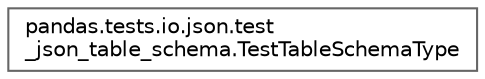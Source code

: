 digraph "Graphical Class Hierarchy"
{
 // LATEX_PDF_SIZE
  bgcolor="transparent";
  edge [fontname=Helvetica,fontsize=10,labelfontname=Helvetica,labelfontsize=10];
  node [fontname=Helvetica,fontsize=10,shape=box,height=0.2,width=0.4];
  rankdir="LR";
  Node0 [id="Node000000",label="pandas.tests.io.json.test\l_json_table_schema.TestTableSchemaType",height=0.2,width=0.4,color="grey40", fillcolor="white", style="filled",URL="$d5/d8a/classpandas_1_1tests_1_1io_1_1json_1_1test__json__table__schema_1_1TestTableSchemaType.html",tooltip=" "];
}
